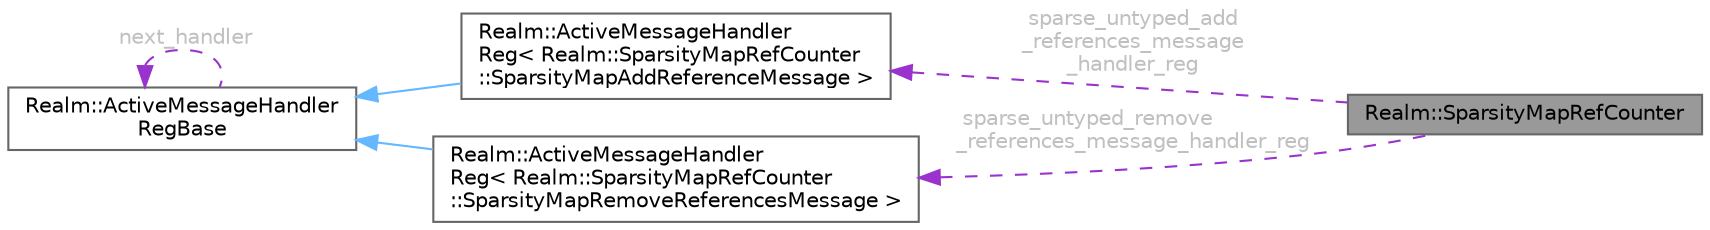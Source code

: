 digraph "Realm::SparsityMapRefCounter"
{
 // LATEX_PDF_SIZE
  bgcolor="transparent";
  edge [fontname=Helvetica,fontsize=10,labelfontname=Helvetica,labelfontsize=10];
  node [fontname=Helvetica,fontsize=10,shape=box,height=0.2,width=0.4];
  rankdir="LR";
  Node1 [id="Node000001",label="Realm::SparsityMapRefCounter",height=0.2,width=0.4,color="gray40", fillcolor="grey60", style="filled", fontcolor="black",tooltip=" "];
  Node2 -> Node1 [id="edge1_Node000001_Node000002",dir="back",color="darkorchid3",style="dashed",tooltip=" ",label=" sparse_untyped_add\l_references_message\l_handler_reg",fontcolor="grey" ];
  Node2 [id="Node000002",label="Realm::ActiveMessageHandler\lReg\< Realm::SparsityMapRefCounter\l::SparsityMapAddReferenceMessage \>",height=0.2,width=0.4,color="gray40", fillcolor="white", style="filled",URL="$classRealm_1_1ActiveMessageHandlerReg.html",tooltip=" "];
  Node3 -> Node2 [id="edge2_Node000002_Node000003",dir="back",color="steelblue1",style="solid",tooltip=" "];
  Node3 [id="Node000003",label="Realm::ActiveMessageHandler\lRegBase",height=0.2,width=0.4,color="gray40", fillcolor="white", style="filled",URL="$classRealm_1_1ActiveMessageHandlerRegBase.html",tooltip=" "];
  Node3 -> Node3 [id="edge3_Node000003_Node000003",dir="back",color="darkorchid3",style="dashed",tooltip=" ",label=" next_handler",fontcolor="grey" ];
  Node4 -> Node1 [id="edge4_Node000001_Node000004",dir="back",color="darkorchid3",style="dashed",tooltip=" ",label=" sparse_untyped_remove\l_references_message_handler_reg",fontcolor="grey" ];
  Node4 [id="Node000004",label="Realm::ActiveMessageHandler\lReg\< Realm::SparsityMapRefCounter\l::SparsityMapRemoveReferencesMessage \>",height=0.2,width=0.4,color="gray40", fillcolor="white", style="filled",URL="$classRealm_1_1ActiveMessageHandlerReg.html",tooltip=" "];
  Node3 -> Node4 [id="edge5_Node000004_Node000003",dir="back",color="steelblue1",style="solid",tooltip=" "];
}
